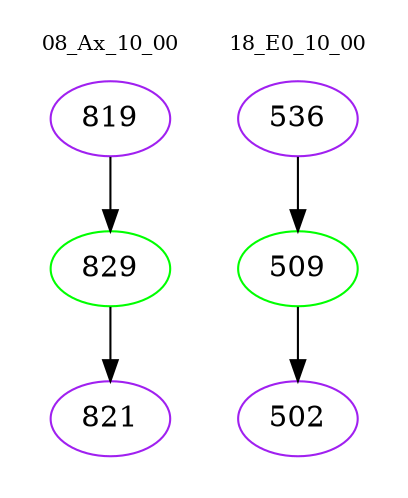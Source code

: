digraph{
subgraph cluster_0 {
color = white
label = "08_Ax_10_00";
fontsize=10;
T0_819 [label="819", color="purple"]
T0_819 -> T0_829 [color="black"]
T0_829 [label="829", color="green"]
T0_829 -> T0_821 [color="black"]
T0_821 [label="821", color="purple"]
}
subgraph cluster_1 {
color = white
label = "18_E0_10_00";
fontsize=10;
T1_536 [label="536", color="purple"]
T1_536 -> T1_509 [color="black"]
T1_509 [label="509", color="green"]
T1_509 -> T1_502 [color="black"]
T1_502 [label="502", color="purple"]
}
}
